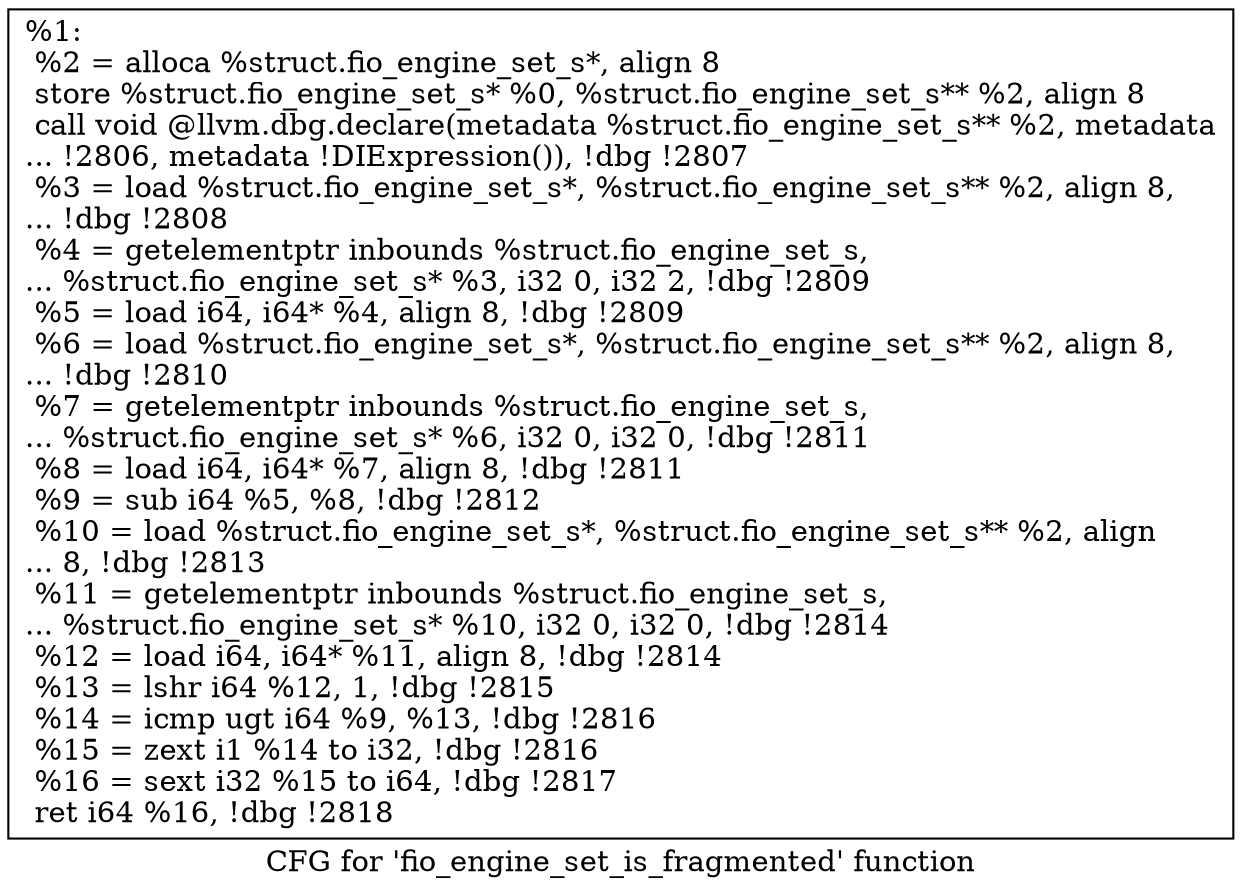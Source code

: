 digraph "CFG for 'fio_engine_set_is_fragmented' function" {
	label="CFG for 'fio_engine_set_is_fragmented' function";

	Node0x5568517edef0 [shape=record,label="{%1:\l  %2 = alloca %struct.fio_engine_set_s*, align 8\l  store %struct.fio_engine_set_s* %0, %struct.fio_engine_set_s** %2, align 8\l  call void @llvm.dbg.declare(metadata %struct.fio_engine_set_s** %2, metadata\l... !2806, metadata !DIExpression()), !dbg !2807\l  %3 = load %struct.fio_engine_set_s*, %struct.fio_engine_set_s** %2, align 8,\l... !dbg !2808\l  %4 = getelementptr inbounds %struct.fio_engine_set_s,\l... %struct.fio_engine_set_s* %3, i32 0, i32 2, !dbg !2809\l  %5 = load i64, i64* %4, align 8, !dbg !2809\l  %6 = load %struct.fio_engine_set_s*, %struct.fio_engine_set_s** %2, align 8,\l... !dbg !2810\l  %7 = getelementptr inbounds %struct.fio_engine_set_s,\l... %struct.fio_engine_set_s* %6, i32 0, i32 0, !dbg !2811\l  %8 = load i64, i64* %7, align 8, !dbg !2811\l  %9 = sub i64 %5, %8, !dbg !2812\l  %10 = load %struct.fio_engine_set_s*, %struct.fio_engine_set_s** %2, align\l... 8, !dbg !2813\l  %11 = getelementptr inbounds %struct.fio_engine_set_s,\l... %struct.fio_engine_set_s* %10, i32 0, i32 0, !dbg !2814\l  %12 = load i64, i64* %11, align 8, !dbg !2814\l  %13 = lshr i64 %12, 1, !dbg !2815\l  %14 = icmp ugt i64 %9, %13, !dbg !2816\l  %15 = zext i1 %14 to i32, !dbg !2816\l  %16 = sext i32 %15 to i64, !dbg !2817\l  ret i64 %16, !dbg !2818\l}"];
}
